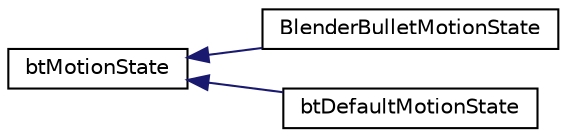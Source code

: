 digraph G
{
  edge [fontname="Helvetica",fontsize="10",labelfontname="Helvetica",labelfontsize="10"];
  node [fontname="Helvetica",fontsize="10",shape=record];
  rankdir=LR;
  Node1 [label="btMotionState",height=0.2,width=0.4,color="black", fillcolor="white", style="filled",URL="$dc/ded/classbtMotionState.html"];
  Node1 -> Node2 [dir=back,color="midnightblue",fontsize="10",style="solid",fontname="Helvetica"];
  Node2 [label="BlenderBulletMotionState",height=0.2,width=0.4,color="black", fillcolor="white", style="filled",URL="$dc/d81/classBlenderBulletMotionState.html"];
  Node1 -> Node3 [dir=back,color="midnightblue",fontsize="10",style="solid",fontname="Helvetica"];
  Node3 [label="btDefaultMotionState",height=0.2,width=0.4,color="black", fillcolor="white", style="filled",URL="$db/de0/structbtDefaultMotionState.html",tooltip="The btDefaultMotionState provides a common implementation to synchronize world transforms with offset..."];
}
